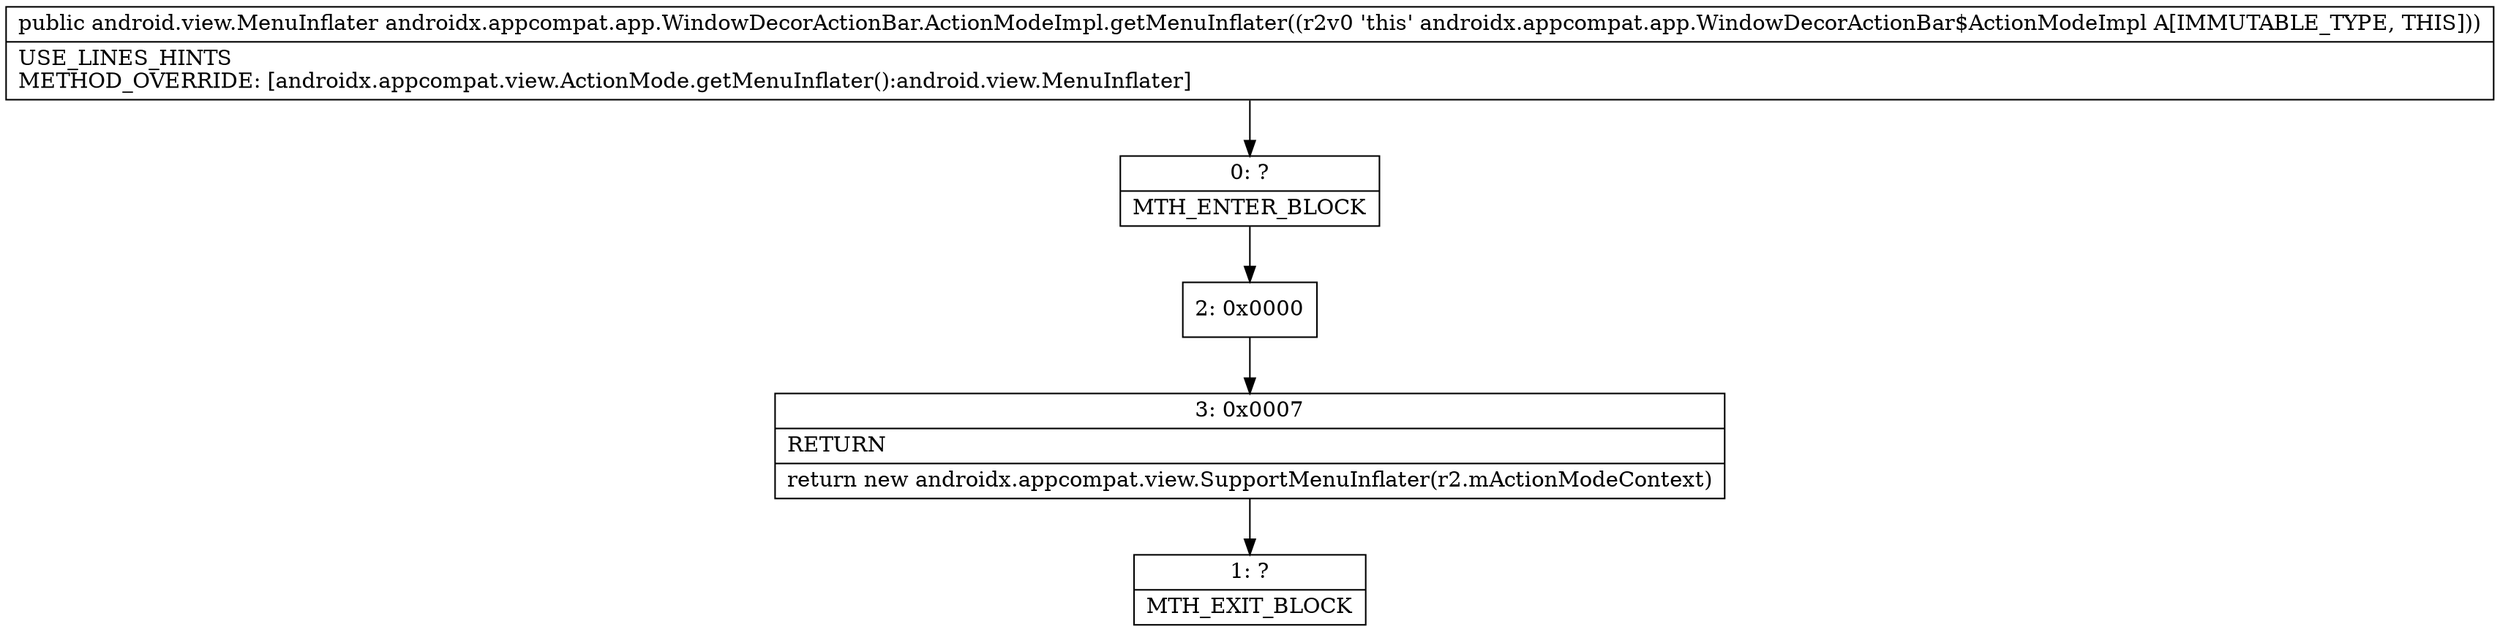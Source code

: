 digraph "CFG forandroidx.appcompat.app.WindowDecorActionBar.ActionModeImpl.getMenuInflater()Landroid\/view\/MenuInflater;" {
Node_0 [shape=record,label="{0\:\ ?|MTH_ENTER_BLOCK\l}"];
Node_2 [shape=record,label="{2\:\ 0x0000}"];
Node_3 [shape=record,label="{3\:\ 0x0007|RETURN\l|return new androidx.appcompat.view.SupportMenuInflater(r2.mActionModeContext)\l}"];
Node_1 [shape=record,label="{1\:\ ?|MTH_EXIT_BLOCK\l}"];
MethodNode[shape=record,label="{public android.view.MenuInflater androidx.appcompat.app.WindowDecorActionBar.ActionModeImpl.getMenuInflater((r2v0 'this' androidx.appcompat.app.WindowDecorActionBar$ActionModeImpl A[IMMUTABLE_TYPE, THIS]))  | USE_LINES_HINTS\lMETHOD_OVERRIDE: [androidx.appcompat.view.ActionMode.getMenuInflater():android.view.MenuInflater]\l}"];
MethodNode -> Node_0;Node_0 -> Node_2;
Node_2 -> Node_3;
Node_3 -> Node_1;
}

